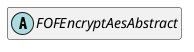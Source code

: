 @startuml
set namespaceSeparator \\
hide members
hide << alias >> circle

abstract class FOFEncryptAesAbstract
@enduml
